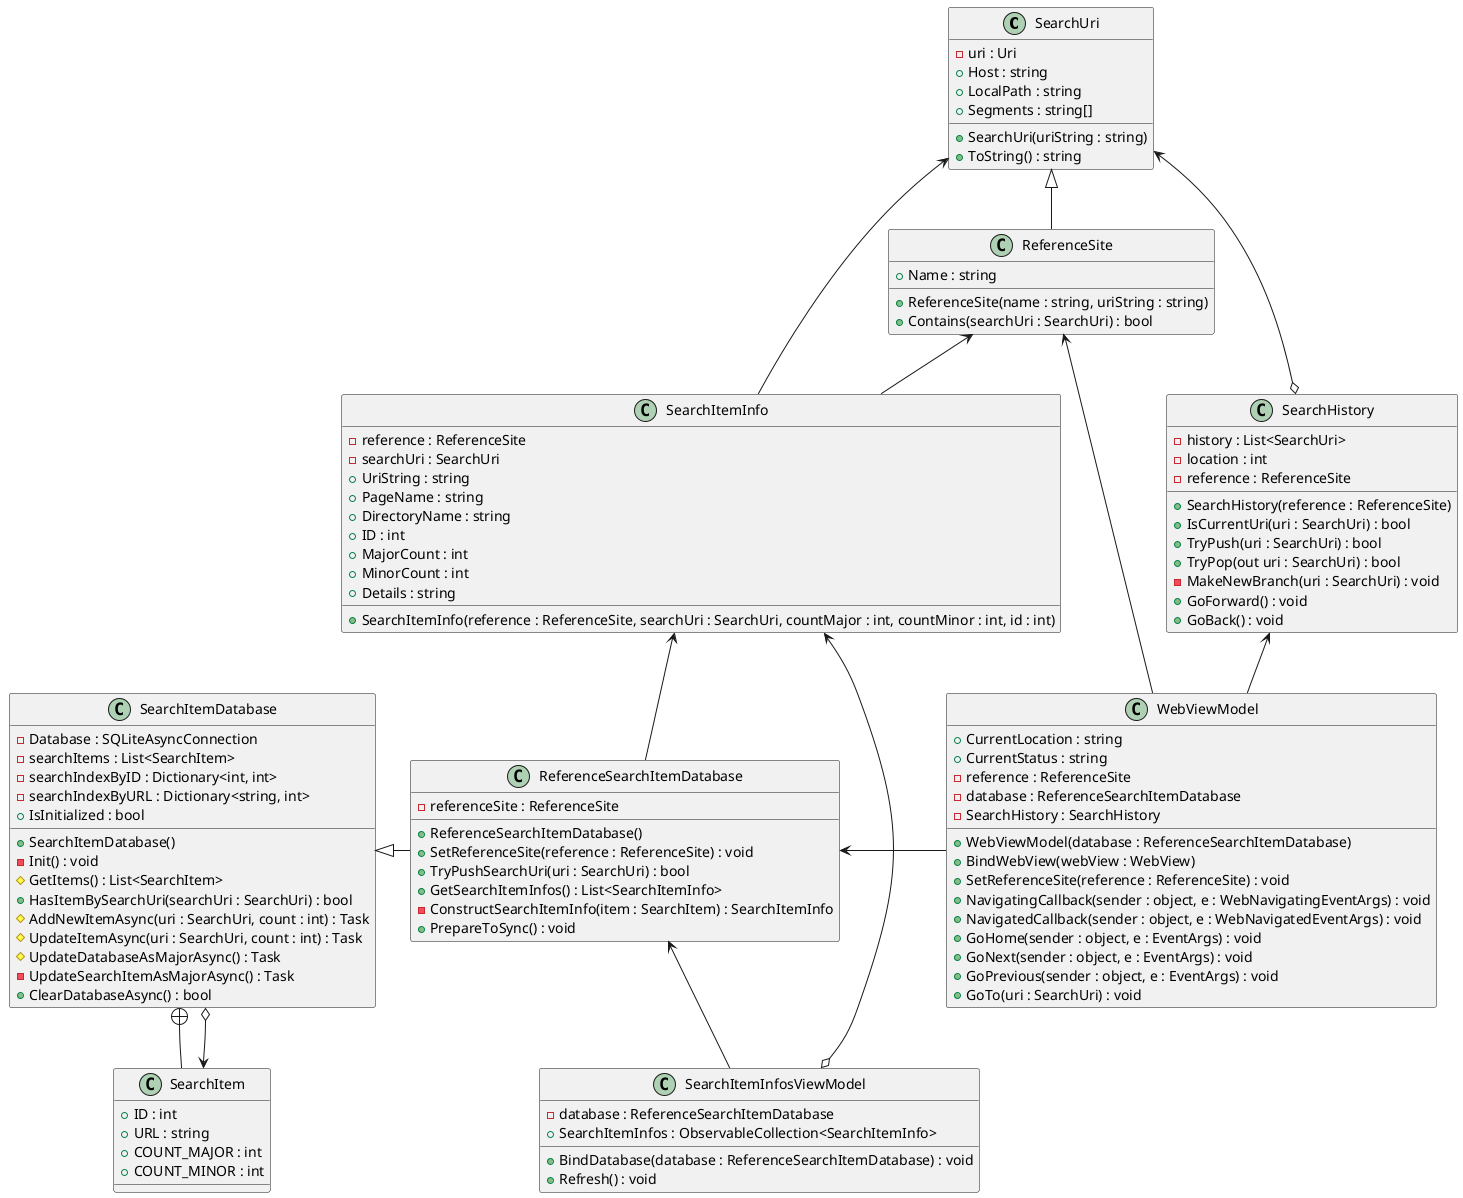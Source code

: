 @startuml ReferenceBrowser
class SearchUri {
    - uri : Uri 
    + Host : string 
    + LocalPath : string
    + Segments : string[]
    + SearchUri(uriString : string)
    + ToString() : string
}

SearchUri <|-- ReferenceSite
class ReferenceSite {
    + Name : string 
    + ReferenceSite(name : string, uriString : string)
    + Contains(searchUri : SearchUri) : bool
}

SearchUri <--o SearchHistory
class SearchHistory {
    - history : List<SearchUri>
    - location : int 
    - reference : ReferenceSite
    + SearchHistory(reference : ReferenceSite)
    + IsCurrentUri(uri : SearchUri) : bool
    + TryPush(uri : SearchUri) : bool
    + TryPop(out uri : SearchUri) : bool
    - MakeNewBranch(uri : SearchUri) : void
    + GoForward() : void
    + GoBack() : void
}

SearchItemDatabase +-- SearchItem 
class SearchItem 
{
    + ID : int
    + URL : string
    + COUNT_MAJOR : int
    + COUNT_MINOR : int
}

SearchItem <--o SearchItemDatabase
' class SearchItemDatabase
class SearchItemDatabase
{
    - Database : SQLiteAsyncConnection 
    - searchItems : List<SearchItem>
    - searchIndexByID : Dictionary<int, int> 
    - searchIndexByURL : Dictionary<string, int>
    + IsInitialized : bool
    + SearchItemDatabase()
    - Init() : void
    # GetItems() : List<SearchItem>
    + HasItemBySearchUri(searchUri : SearchUri) : bool
    # AddNewItemAsync(uri : SearchUri, count : int) : Task
    # UpdateItemAsync(uri : SearchUri, count : int) : Task
    # UpdateDatabaseAsMajorAsync() : Task
    - UpdateSearchItemAsMajorAsync() : Task
    + ClearDatabaseAsync() : bool
}

SearchItemDatabase <|- ReferenceSearchItemDatabase
class ReferenceSearchItemDatabase
{
    - referenceSite : ReferenceSite
    + ReferenceSearchItemDatabase()
    + SetReferenceSite(reference : ReferenceSite) : void
    + TryPushSearchUri(uri : SearchUri) : bool
    + GetSearchItemInfos() : List<SearchItemInfo>
    - ConstructSearchItemInfo(item : SearchItem) : SearchItemInfo
    + PrepareToSync() : void
}

ReferenceSite <-- SearchItemInfo
SearchUri <-- SearchItemInfo
SearchItemInfo <-- ReferenceSearchItemDatabase
class SearchItemInfo
{
    - reference : ReferenceSite
    - searchUri : SearchUri
    + UriString : string
    + PageName : string
    + DirectoryName : string
    + ID : int
    + MajorCount : int
    + MinorCount : int
    ' + URI : string
    + Details : string
    + SearchItemInfo(reference : ReferenceSite, searchUri : SearchUri, countMajor : int, countMinor : int, id : int)
}

SearchItemInfo <--o SearchItemInfosViewModel
ReferenceSearchItemDatabase <-- SearchItemInfosViewModel
class SearchItemInfosViewModel
{
    - database : ReferenceSearchItemDatabase
    + SearchItemInfos : ObservableCollection<SearchItemInfo>
    + BindDatabase(database : ReferenceSearchItemDatabase) : void 
    + Refresh() : void
}


ReferenceSearchItemDatabase <- WebViewModel
SearchHistory <-- WebViewModel
ReferenceSite <-- WebViewModel
class WebViewModel 
{
    + CurrentLocation : string
    + CurrentStatus : string
    - reference : ReferenceSite
    - database : ReferenceSearchItemDatabase
    - SearchHistory : SearchHistory
    + WebViewModel(database : ReferenceSearchItemDatabase)
    + BindWebView(webView : WebView)
    + SetReferenceSite(reference : ReferenceSite) : void
    + NavigatingCallback(sender : object, e : WebNavigatingEventArgs) : void
    + NavigatedCallback(sender : object, e : WebNavigatedEventArgs) : void
    + GoHome(sender : object, e : EventArgs) : void
    + GoNext(sender : object, e : EventArgs) : void
    + GoPrevious(sender : object, e : EventArgs) : void
    + GoTo(uri : SearchUri) : void
}

@enduml